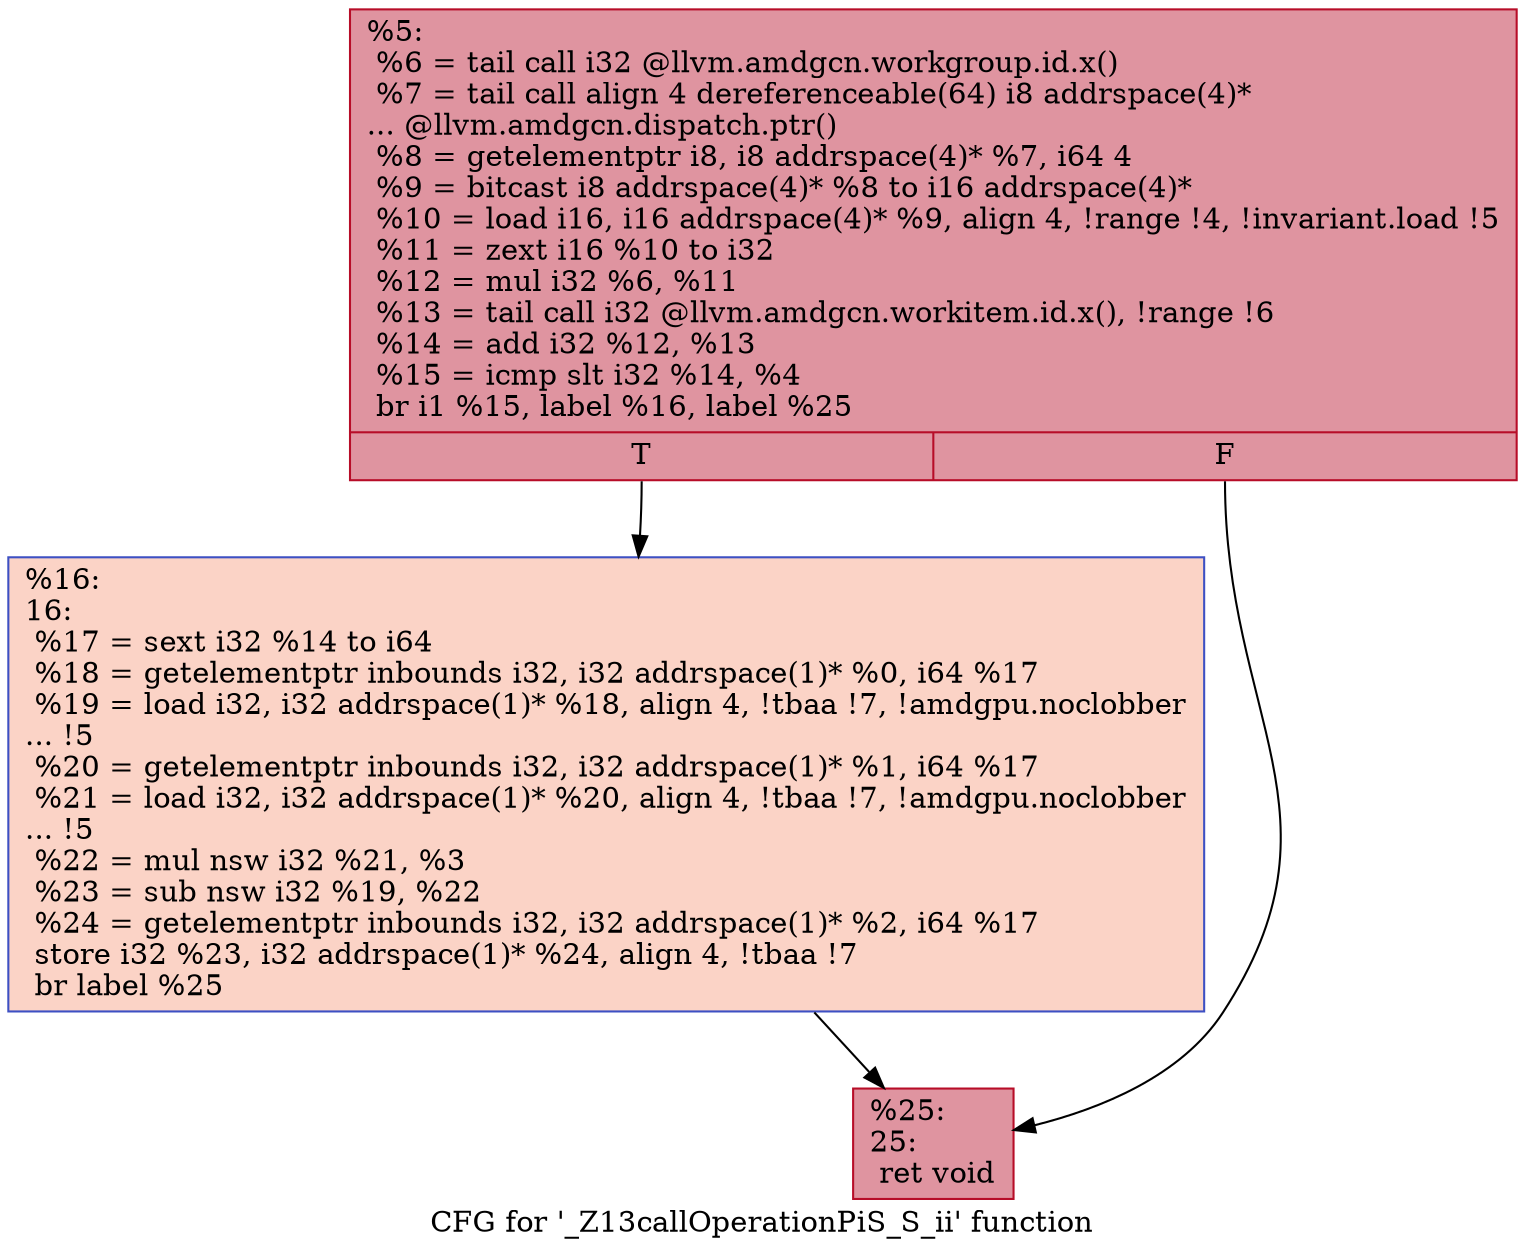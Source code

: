 digraph "CFG for '_Z13callOperationPiS_S_ii' function" {
	label="CFG for '_Z13callOperationPiS_S_ii' function";

	Node0x5c5d190 [shape=record,color="#b70d28ff", style=filled, fillcolor="#b70d2870",label="{%5:\l  %6 = tail call i32 @llvm.amdgcn.workgroup.id.x()\l  %7 = tail call align 4 dereferenceable(64) i8 addrspace(4)*\l... @llvm.amdgcn.dispatch.ptr()\l  %8 = getelementptr i8, i8 addrspace(4)* %7, i64 4\l  %9 = bitcast i8 addrspace(4)* %8 to i16 addrspace(4)*\l  %10 = load i16, i16 addrspace(4)* %9, align 4, !range !4, !invariant.load !5\l  %11 = zext i16 %10 to i32\l  %12 = mul i32 %6, %11\l  %13 = tail call i32 @llvm.amdgcn.workitem.id.x(), !range !6\l  %14 = add i32 %12, %13\l  %15 = icmp slt i32 %14, %4\l  br i1 %15, label %16, label %25\l|{<s0>T|<s1>F}}"];
	Node0x5c5d190:s0 -> Node0x5c5f050;
	Node0x5c5d190:s1 -> Node0x5c5f0e0;
	Node0x5c5f050 [shape=record,color="#3d50c3ff", style=filled, fillcolor="#f59c7d70",label="{%16:\l16:                                               \l  %17 = sext i32 %14 to i64\l  %18 = getelementptr inbounds i32, i32 addrspace(1)* %0, i64 %17\l  %19 = load i32, i32 addrspace(1)* %18, align 4, !tbaa !7, !amdgpu.noclobber\l... !5\l  %20 = getelementptr inbounds i32, i32 addrspace(1)* %1, i64 %17\l  %21 = load i32, i32 addrspace(1)* %20, align 4, !tbaa !7, !amdgpu.noclobber\l... !5\l  %22 = mul nsw i32 %21, %3\l  %23 = sub nsw i32 %19, %22\l  %24 = getelementptr inbounds i32, i32 addrspace(1)* %2, i64 %17\l  store i32 %23, i32 addrspace(1)* %24, align 4, !tbaa !7\l  br label %25\l}"];
	Node0x5c5f050 -> Node0x5c5f0e0;
	Node0x5c5f0e0 [shape=record,color="#b70d28ff", style=filled, fillcolor="#b70d2870",label="{%25:\l25:                                               \l  ret void\l}"];
}
